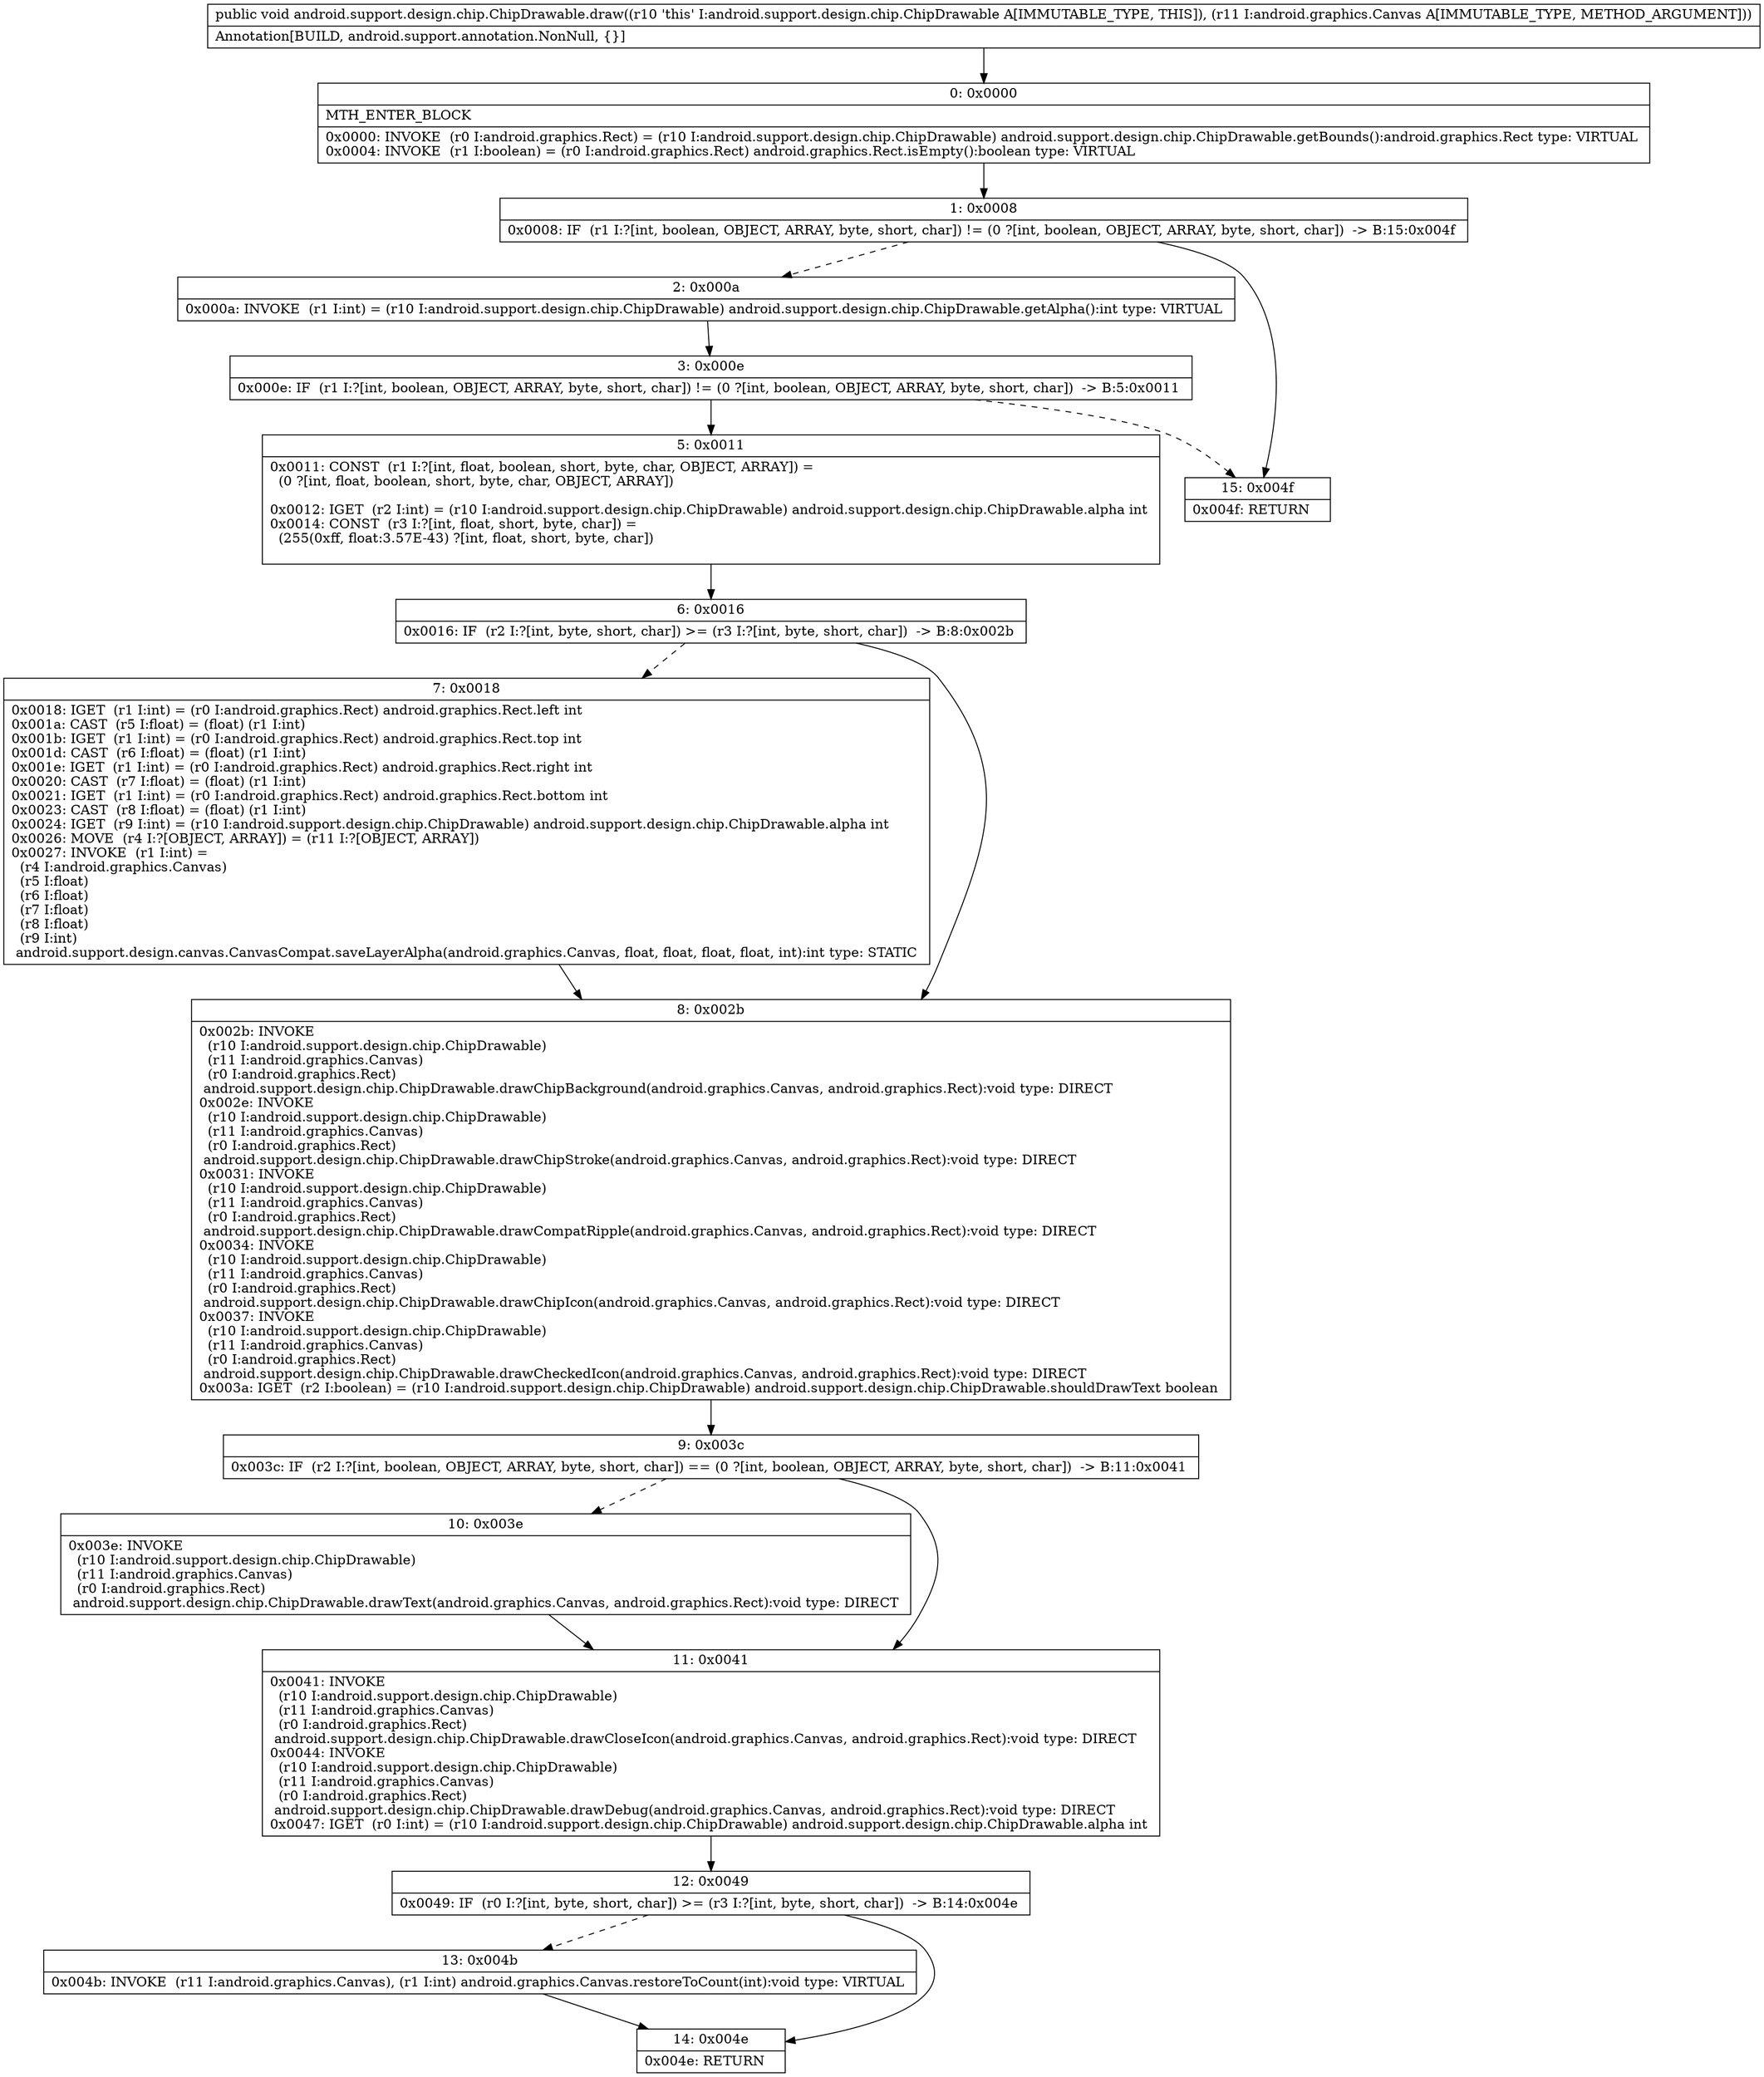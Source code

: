 digraph "CFG forandroid.support.design.chip.ChipDrawable.draw(Landroid\/graphics\/Canvas;)V" {
Node_0 [shape=record,label="{0\:\ 0x0000|MTH_ENTER_BLOCK\l|0x0000: INVOKE  (r0 I:android.graphics.Rect) = (r10 I:android.support.design.chip.ChipDrawable) android.support.design.chip.ChipDrawable.getBounds():android.graphics.Rect type: VIRTUAL \l0x0004: INVOKE  (r1 I:boolean) = (r0 I:android.graphics.Rect) android.graphics.Rect.isEmpty():boolean type: VIRTUAL \l}"];
Node_1 [shape=record,label="{1\:\ 0x0008|0x0008: IF  (r1 I:?[int, boolean, OBJECT, ARRAY, byte, short, char]) != (0 ?[int, boolean, OBJECT, ARRAY, byte, short, char])  \-\> B:15:0x004f \l}"];
Node_2 [shape=record,label="{2\:\ 0x000a|0x000a: INVOKE  (r1 I:int) = (r10 I:android.support.design.chip.ChipDrawable) android.support.design.chip.ChipDrawable.getAlpha():int type: VIRTUAL \l}"];
Node_3 [shape=record,label="{3\:\ 0x000e|0x000e: IF  (r1 I:?[int, boolean, OBJECT, ARRAY, byte, short, char]) != (0 ?[int, boolean, OBJECT, ARRAY, byte, short, char])  \-\> B:5:0x0011 \l}"];
Node_5 [shape=record,label="{5\:\ 0x0011|0x0011: CONST  (r1 I:?[int, float, boolean, short, byte, char, OBJECT, ARRAY]) = \l  (0 ?[int, float, boolean, short, byte, char, OBJECT, ARRAY])\l \l0x0012: IGET  (r2 I:int) = (r10 I:android.support.design.chip.ChipDrawable) android.support.design.chip.ChipDrawable.alpha int \l0x0014: CONST  (r3 I:?[int, float, short, byte, char]) = \l  (255(0xff, float:3.57E\-43) ?[int, float, short, byte, char])\l \l}"];
Node_6 [shape=record,label="{6\:\ 0x0016|0x0016: IF  (r2 I:?[int, byte, short, char]) \>= (r3 I:?[int, byte, short, char])  \-\> B:8:0x002b \l}"];
Node_7 [shape=record,label="{7\:\ 0x0018|0x0018: IGET  (r1 I:int) = (r0 I:android.graphics.Rect) android.graphics.Rect.left int \l0x001a: CAST  (r5 I:float) = (float) (r1 I:int) \l0x001b: IGET  (r1 I:int) = (r0 I:android.graphics.Rect) android.graphics.Rect.top int \l0x001d: CAST  (r6 I:float) = (float) (r1 I:int) \l0x001e: IGET  (r1 I:int) = (r0 I:android.graphics.Rect) android.graphics.Rect.right int \l0x0020: CAST  (r7 I:float) = (float) (r1 I:int) \l0x0021: IGET  (r1 I:int) = (r0 I:android.graphics.Rect) android.graphics.Rect.bottom int \l0x0023: CAST  (r8 I:float) = (float) (r1 I:int) \l0x0024: IGET  (r9 I:int) = (r10 I:android.support.design.chip.ChipDrawable) android.support.design.chip.ChipDrawable.alpha int \l0x0026: MOVE  (r4 I:?[OBJECT, ARRAY]) = (r11 I:?[OBJECT, ARRAY]) \l0x0027: INVOKE  (r1 I:int) = \l  (r4 I:android.graphics.Canvas)\l  (r5 I:float)\l  (r6 I:float)\l  (r7 I:float)\l  (r8 I:float)\l  (r9 I:int)\l android.support.design.canvas.CanvasCompat.saveLayerAlpha(android.graphics.Canvas, float, float, float, float, int):int type: STATIC \l}"];
Node_8 [shape=record,label="{8\:\ 0x002b|0x002b: INVOKE  \l  (r10 I:android.support.design.chip.ChipDrawable)\l  (r11 I:android.graphics.Canvas)\l  (r0 I:android.graphics.Rect)\l android.support.design.chip.ChipDrawable.drawChipBackground(android.graphics.Canvas, android.graphics.Rect):void type: DIRECT \l0x002e: INVOKE  \l  (r10 I:android.support.design.chip.ChipDrawable)\l  (r11 I:android.graphics.Canvas)\l  (r0 I:android.graphics.Rect)\l android.support.design.chip.ChipDrawable.drawChipStroke(android.graphics.Canvas, android.graphics.Rect):void type: DIRECT \l0x0031: INVOKE  \l  (r10 I:android.support.design.chip.ChipDrawable)\l  (r11 I:android.graphics.Canvas)\l  (r0 I:android.graphics.Rect)\l android.support.design.chip.ChipDrawable.drawCompatRipple(android.graphics.Canvas, android.graphics.Rect):void type: DIRECT \l0x0034: INVOKE  \l  (r10 I:android.support.design.chip.ChipDrawable)\l  (r11 I:android.graphics.Canvas)\l  (r0 I:android.graphics.Rect)\l android.support.design.chip.ChipDrawable.drawChipIcon(android.graphics.Canvas, android.graphics.Rect):void type: DIRECT \l0x0037: INVOKE  \l  (r10 I:android.support.design.chip.ChipDrawable)\l  (r11 I:android.graphics.Canvas)\l  (r0 I:android.graphics.Rect)\l android.support.design.chip.ChipDrawable.drawCheckedIcon(android.graphics.Canvas, android.graphics.Rect):void type: DIRECT \l0x003a: IGET  (r2 I:boolean) = (r10 I:android.support.design.chip.ChipDrawable) android.support.design.chip.ChipDrawable.shouldDrawText boolean \l}"];
Node_9 [shape=record,label="{9\:\ 0x003c|0x003c: IF  (r2 I:?[int, boolean, OBJECT, ARRAY, byte, short, char]) == (0 ?[int, boolean, OBJECT, ARRAY, byte, short, char])  \-\> B:11:0x0041 \l}"];
Node_10 [shape=record,label="{10\:\ 0x003e|0x003e: INVOKE  \l  (r10 I:android.support.design.chip.ChipDrawable)\l  (r11 I:android.graphics.Canvas)\l  (r0 I:android.graphics.Rect)\l android.support.design.chip.ChipDrawable.drawText(android.graphics.Canvas, android.graphics.Rect):void type: DIRECT \l}"];
Node_11 [shape=record,label="{11\:\ 0x0041|0x0041: INVOKE  \l  (r10 I:android.support.design.chip.ChipDrawable)\l  (r11 I:android.graphics.Canvas)\l  (r0 I:android.graphics.Rect)\l android.support.design.chip.ChipDrawable.drawCloseIcon(android.graphics.Canvas, android.graphics.Rect):void type: DIRECT \l0x0044: INVOKE  \l  (r10 I:android.support.design.chip.ChipDrawable)\l  (r11 I:android.graphics.Canvas)\l  (r0 I:android.graphics.Rect)\l android.support.design.chip.ChipDrawable.drawDebug(android.graphics.Canvas, android.graphics.Rect):void type: DIRECT \l0x0047: IGET  (r0 I:int) = (r10 I:android.support.design.chip.ChipDrawable) android.support.design.chip.ChipDrawable.alpha int \l}"];
Node_12 [shape=record,label="{12\:\ 0x0049|0x0049: IF  (r0 I:?[int, byte, short, char]) \>= (r3 I:?[int, byte, short, char])  \-\> B:14:0x004e \l}"];
Node_13 [shape=record,label="{13\:\ 0x004b|0x004b: INVOKE  (r11 I:android.graphics.Canvas), (r1 I:int) android.graphics.Canvas.restoreToCount(int):void type: VIRTUAL \l}"];
Node_14 [shape=record,label="{14\:\ 0x004e|0x004e: RETURN   \l}"];
Node_15 [shape=record,label="{15\:\ 0x004f|0x004f: RETURN   \l}"];
MethodNode[shape=record,label="{public void android.support.design.chip.ChipDrawable.draw((r10 'this' I:android.support.design.chip.ChipDrawable A[IMMUTABLE_TYPE, THIS]), (r11 I:android.graphics.Canvas A[IMMUTABLE_TYPE, METHOD_ARGUMENT]))  | Annotation[BUILD, android.support.annotation.NonNull, \{\}]\l}"];
MethodNode -> Node_0;
Node_0 -> Node_1;
Node_1 -> Node_2[style=dashed];
Node_1 -> Node_15;
Node_2 -> Node_3;
Node_3 -> Node_5;
Node_3 -> Node_15[style=dashed];
Node_5 -> Node_6;
Node_6 -> Node_7[style=dashed];
Node_6 -> Node_8;
Node_7 -> Node_8;
Node_8 -> Node_9;
Node_9 -> Node_10[style=dashed];
Node_9 -> Node_11;
Node_10 -> Node_11;
Node_11 -> Node_12;
Node_12 -> Node_13[style=dashed];
Node_12 -> Node_14;
Node_13 -> Node_14;
}

